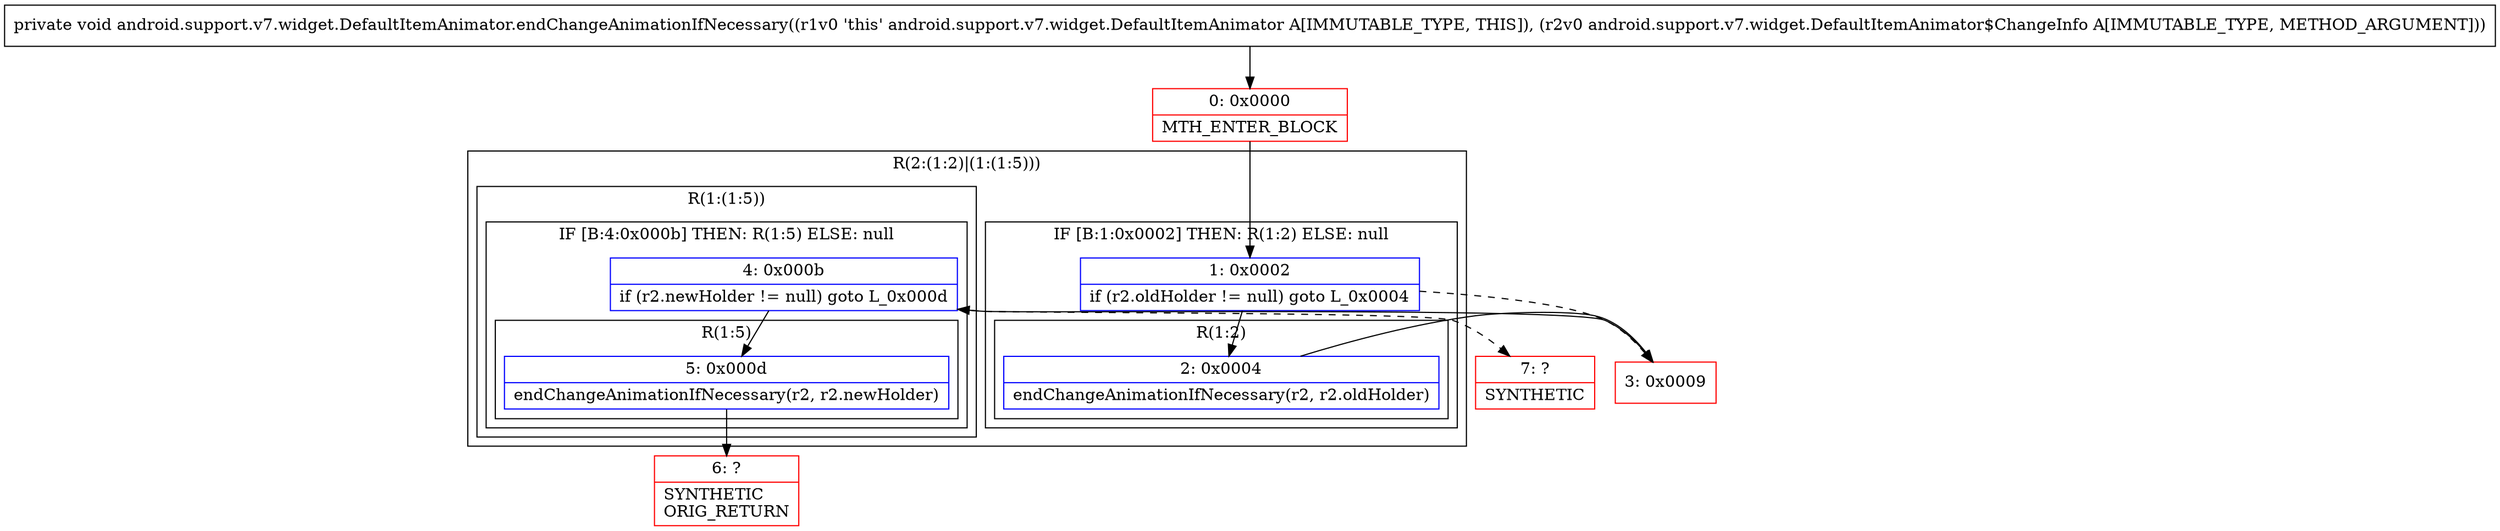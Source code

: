 digraph "CFG forandroid.support.v7.widget.DefaultItemAnimator.endChangeAnimationIfNecessary(Landroid\/support\/v7\/widget\/DefaultItemAnimator$ChangeInfo;)V" {
subgraph cluster_Region_415482193 {
label = "R(2:(1:2)|(1:(1:5)))";
node [shape=record,color=blue];
subgraph cluster_IfRegion_1792465735 {
label = "IF [B:1:0x0002] THEN: R(1:2) ELSE: null";
node [shape=record,color=blue];
Node_1 [shape=record,label="{1\:\ 0x0002|if (r2.oldHolder != null) goto L_0x0004\l}"];
subgraph cluster_Region_1785232721 {
label = "R(1:2)";
node [shape=record,color=blue];
Node_2 [shape=record,label="{2\:\ 0x0004|endChangeAnimationIfNecessary(r2, r2.oldHolder)\l}"];
}
}
subgraph cluster_Region_1567503995 {
label = "R(1:(1:5))";
node [shape=record,color=blue];
subgraph cluster_IfRegion_1537326542 {
label = "IF [B:4:0x000b] THEN: R(1:5) ELSE: null";
node [shape=record,color=blue];
Node_4 [shape=record,label="{4\:\ 0x000b|if (r2.newHolder != null) goto L_0x000d\l}"];
subgraph cluster_Region_133257502 {
label = "R(1:5)";
node [shape=record,color=blue];
Node_5 [shape=record,label="{5\:\ 0x000d|endChangeAnimationIfNecessary(r2, r2.newHolder)\l}"];
}
}
}
}
Node_0 [shape=record,color=red,label="{0\:\ 0x0000|MTH_ENTER_BLOCK\l}"];
Node_3 [shape=record,color=red,label="{3\:\ 0x0009}"];
Node_6 [shape=record,color=red,label="{6\:\ ?|SYNTHETIC\lORIG_RETURN\l}"];
Node_7 [shape=record,color=red,label="{7\:\ ?|SYNTHETIC\l}"];
MethodNode[shape=record,label="{private void android.support.v7.widget.DefaultItemAnimator.endChangeAnimationIfNecessary((r1v0 'this' android.support.v7.widget.DefaultItemAnimator A[IMMUTABLE_TYPE, THIS]), (r2v0 android.support.v7.widget.DefaultItemAnimator$ChangeInfo A[IMMUTABLE_TYPE, METHOD_ARGUMENT])) }"];
MethodNode -> Node_0;
Node_1 -> Node_2;
Node_1 -> Node_3[style=dashed];
Node_2 -> Node_3;
Node_4 -> Node_5;
Node_4 -> Node_7[style=dashed];
Node_5 -> Node_6;
Node_0 -> Node_1;
Node_3 -> Node_4;
}


